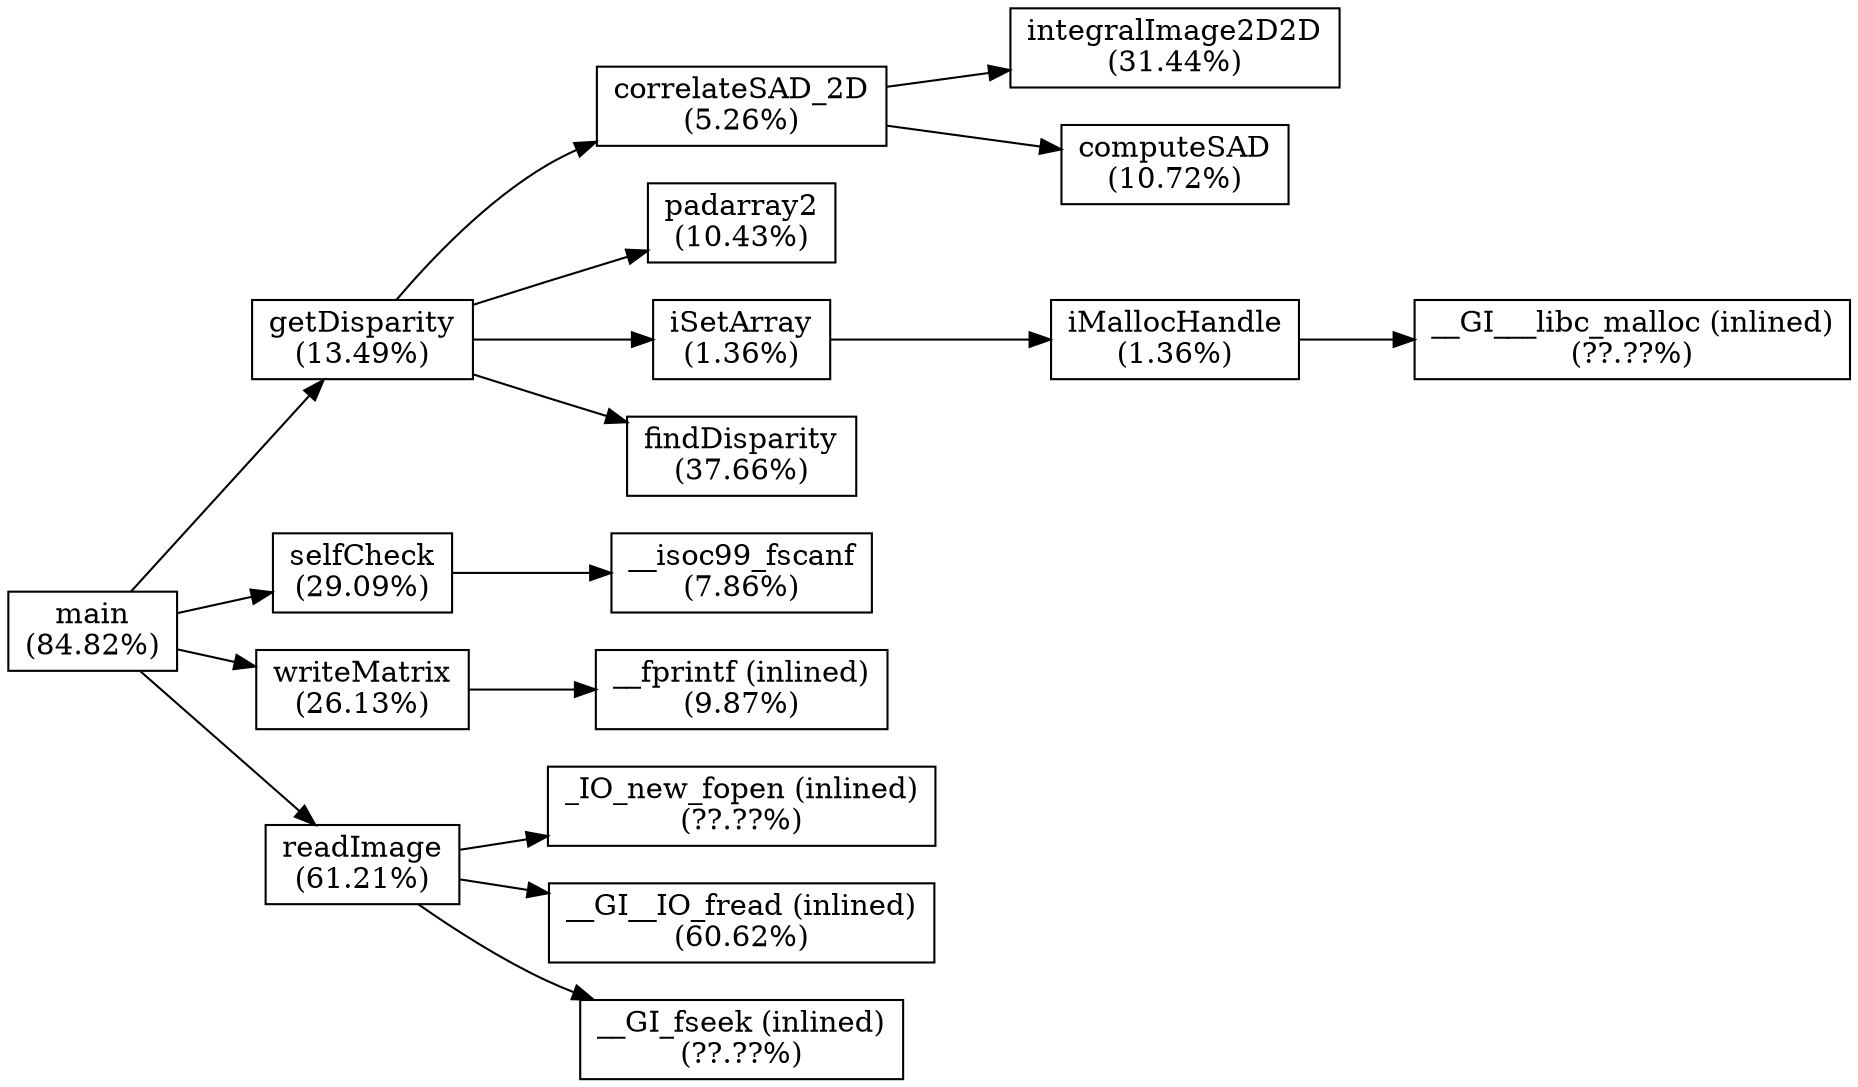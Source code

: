 digraph G {
  rankdir=LR;
  node [shape=box];
  "main" [label="main
(84.82%)"];
  "main" -> "getDisparity";
  "main" -> "selfCheck";
  "main" -> "writeMatrix";
  "main" -> "readImage";
  "writeMatrix" [label="writeMatrix
(26.13%)"];
  "writeMatrix" -> "__fprintf (inlined)";
  "readImage" [label="readImage
(61.21%)"];
  "readImage" -> "_IO_new_fopen (inlined)";
  "readImage" -> "__GI__IO_fread (inlined)";
  "readImage" -> "__GI_fseek (inlined)";
  "selfCheck" [label="selfCheck
(29.09%)"];
  "selfCheck" -> "__isoc99_fscanf";
  "getDisparity" [label="getDisparity
(13.49%)"];
  "getDisparity" -> "correlateSAD_2D";
  "getDisparity" -> "padarray2";
  "getDisparity" -> "iSetArray";
  "getDisparity" -> "findDisparity";
  "__fprintf (inlined)" [label="__fprintf (inlined)
(9.87%)"];
  "findDisparity" [label="findDisparity
(37.66%)"];
  "correlateSAD_2D" [label="correlateSAD_2D
(5.26%)"];
  "correlateSAD_2D" -> "integralImage2D2D";
  "correlateSAD_2D" -> "computeSAD";
  "__GI__IO_fread (inlined)" [label="__GI__IO_fread (inlined)
(60.62%)"];
  "_IO_new_fopen (inlined)" [label="_IO_new_fopen (inlined)
(??.??%)"];
  "__GI_fseek (inlined)" [label="__GI_fseek (inlined)
(??.??%)"];
  "__isoc99_fscanf" [label="__isoc99_fscanf
(7.86%)"];
  "padarray2" [label="padarray2
(10.43%)"];
  "computeSAD" [label="computeSAD
(10.72%)"];
  "iSetArray" [label="iSetArray
(1.36%)"];
  "iSetArray" -> "iMallocHandle";
  "integralImage2D2D" [label="integralImage2D2D
(31.44%)"];
  "iMallocHandle" [label="iMallocHandle
(1.36%)"];
  "iMallocHandle" -> "__GI___libc_malloc (inlined)";
  "__GI___libc_malloc (inlined)" [label="__GI___libc_malloc (inlined)
(??.??%)"];
}
